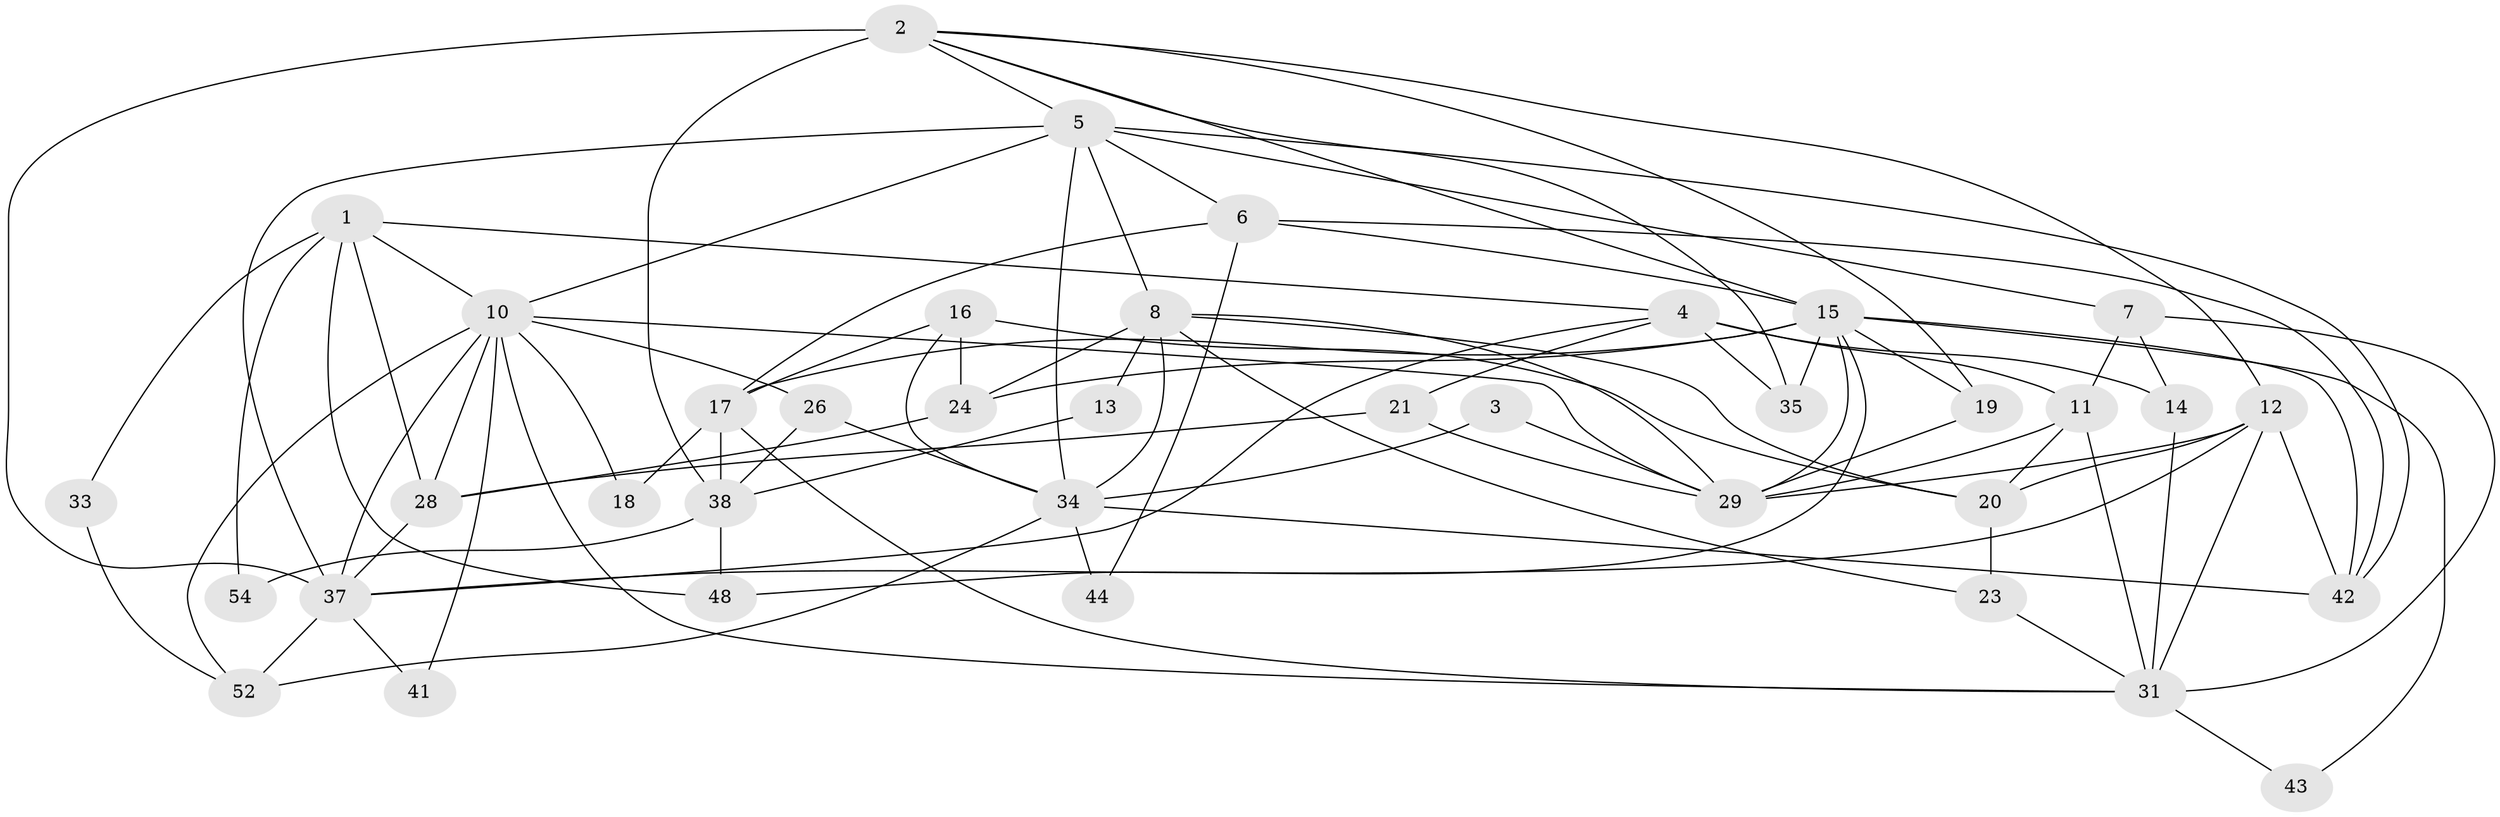 // original degree distribution, {4: 0.11475409836065574, 5: 0.2459016393442623, 2: 0.22950819672131148, 6: 0.11475409836065574, 3: 0.22950819672131148, 7: 0.04918032786885246, 8: 0.01639344262295082}
// Generated by graph-tools (version 1.1) at 2025/42/03/06/25 10:42:01]
// undirected, 38 vertices, 91 edges
graph export_dot {
graph [start="1"]
  node [color=gray90,style=filled];
  1 [super="+32"];
  2 [super="+27"];
  3;
  4 [super="+53"];
  5 [super="+58"];
  6 [super="+46"];
  7 [super="+30"];
  8 [super="+9"];
  10 [super="+50"];
  11 [super="+56"];
  12 [super="+59"];
  13;
  14 [super="+47"];
  15 [super="+55"];
  16 [super="+39"];
  17 [super="+49"];
  18;
  19;
  20 [super="+22"];
  21;
  23;
  24 [super="+25"];
  26;
  28;
  29 [super="+60"];
  31 [super="+51"];
  33;
  34 [super="+36"];
  35;
  37 [super="+40"];
  38 [super="+57"];
  41;
  42 [super="+45"];
  43;
  44;
  48;
  52 [super="+61"];
  54;
  1 -- 48;
  1 -- 10 [weight=2];
  1 -- 33;
  1 -- 54;
  1 -- 28;
  1 -- 4;
  2 -- 37 [weight=3];
  2 -- 5;
  2 -- 19;
  2 -- 38 [weight=2];
  2 -- 35;
  2 -- 15;
  2 -- 12;
  3 -- 34;
  3 -- 29;
  4 -- 21;
  4 -- 11 [weight=2];
  4 -- 14;
  4 -- 35;
  4 -- 37;
  5 -- 7;
  5 -- 37;
  5 -- 10;
  5 -- 34;
  5 -- 42;
  5 -- 6;
  5 -- 8;
  6 -- 15 [weight=2];
  6 -- 17;
  6 -- 42;
  6 -- 44;
  7 -- 11;
  7 -- 31;
  7 -- 14;
  8 -- 29;
  8 -- 34;
  8 -- 20;
  8 -- 23;
  8 -- 13;
  8 -- 24;
  10 -- 28;
  10 -- 26;
  10 -- 31;
  10 -- 18;
  10 -- 52;
  10 -- 37;
  10 -- 41;
  10 -- 29;
  11 -- 20;
  11 -- 31;
  11 -- 29;
  12 -- 42;
  12 -- 20;
  12 -- 37;
  12 -- 29;
  12 -- 31;
  13 -- 38;
  14 -- 31;
  15 -- 35;
  15 -- 24;
  15 -- 48;
  15 -- 19;
  15 -- 43;
  15 -- 17;
  15 -- 29;
  15 -- 42;
  16 -- 24 [weight=2];
  16 -- 20;
  16 -- 17;
  16 -- 34;
  17 -- 38;
  17 -- 18;
  17 -- 31;
  19 -- 29;
  20 -- 23;
  21 -- 28;
  21 -- 29;
  23 -- 31;
  24 -- 28;
  26 -- 38;
  26 -- 34;
  28 -- 37;
  31 -- 43;
  33 -- 52;
  34 -- 42;
  34 -- 44;
  34 -- 52;
  37 -- 41;
  37 -- 52;
  38 -- 48;
  38 -- 54;
}
